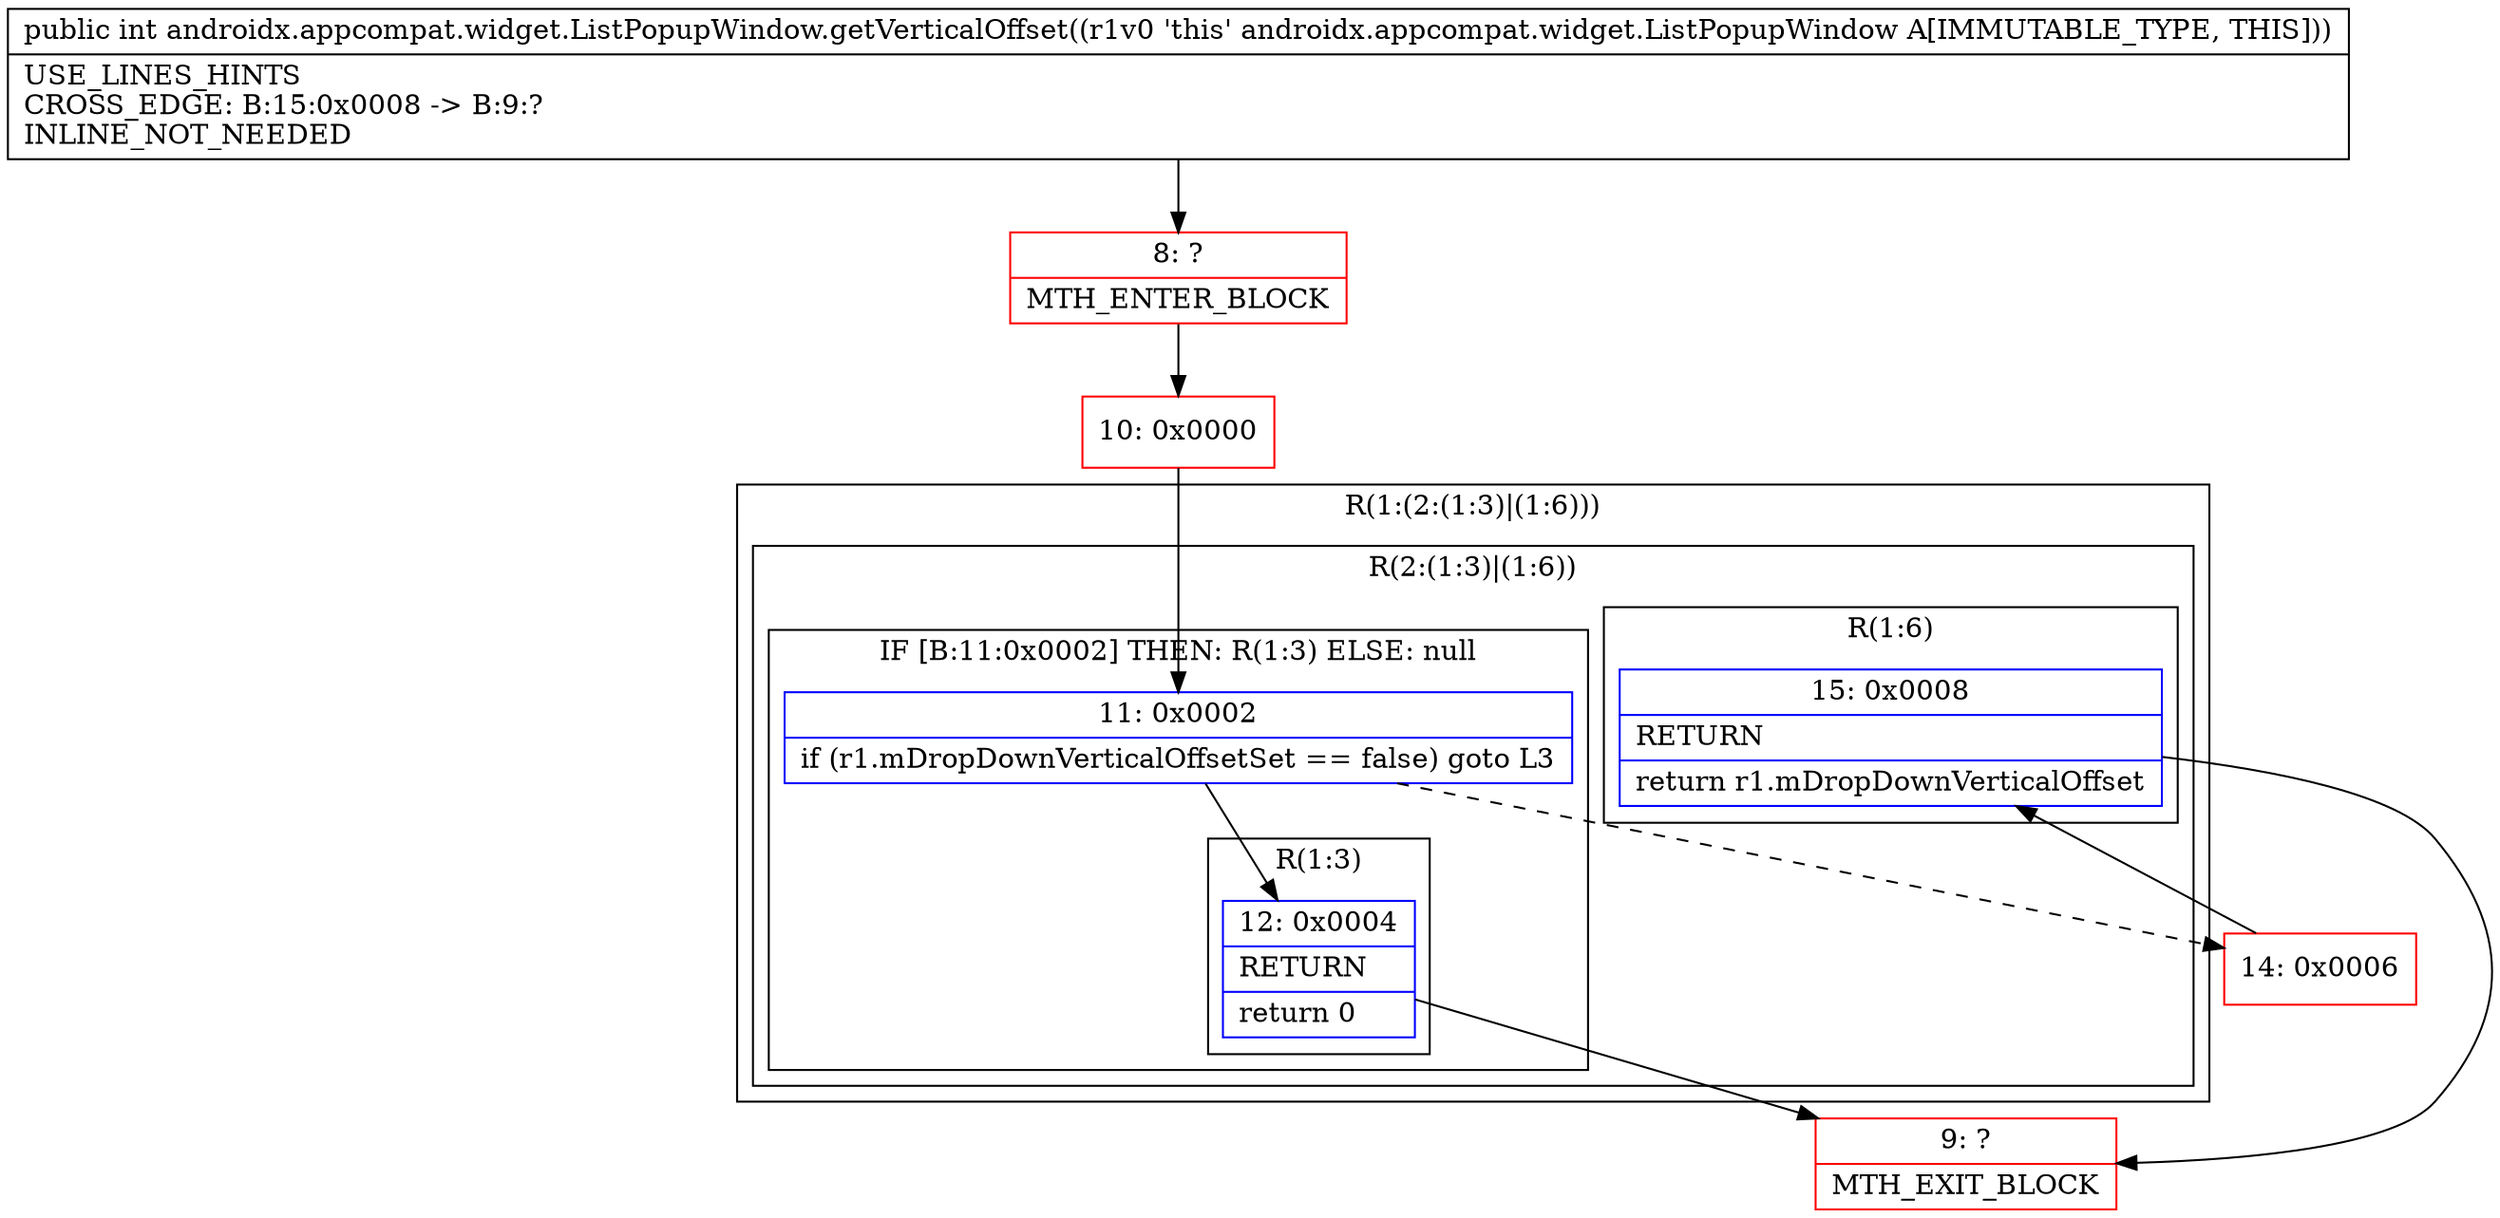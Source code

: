 digraph "CFG forandroidx.appcompat.widget.ListPopupWindow.getVerticalOffset()I" {
subgraph cluster_Region_906121226 {
label = "R(1:(2:(1:3)|(1:6)))";
node [shape=record,color=blue];
subgraph cluster_Region_281782128 {
label = "R(2:(1:3)|(1:6))";
node [shape=record,color=blue];
subgraph cluster_IfRegion_414705376 {
label = "IF [B:11:0x0002] THEN: R(1:3) ELSE: null";
node [shape=record,color=blue];
Node_11 [shape=record,label="{11\:\ 0x0002|if (r1.mDropDownVerticalOffsetSet == false) goto L3\l}"];
subgraph cluster_Region_806010838 {
label = "R(1:3)";
node [shape=record,color=blue];
Node_12 [shape=record,label="{12\:\ 0x0004|RETURN\l|return 0\l}"];
}
}
subgraph cluster_Region_338439133 {
label = "R(1:6)";
node [shape=record,color=blue];
Node_15 [shape=record,label="{15\:\ 0x0008|RETURN\l|return r1.mDropDownVerticalOffset\l}"];
}
}
}
Node_8 [shape=record,color=red,label="{8\:\ ?|MTH_ENTER_BLOCK\l}"];
Node_10 [shape=record,color=red,label="{10\:\ 0x0000}"];
Node_9 [shape=record,color=red,label="{9\:\ ?|MTH_EXIT_BLOCK\l}"];
Node_14 [shape=record,color=red,label="{14\:\ 0x0006}"];
MethodNode[shape=record,label="{public int androidx.appcompat.widget.ListPopupWindow.getVerticalOffset((r1v0 'this' androidx.appcompat.widget.ListPopupWindow A[IMMUTABLE_TYPE, THIS]))  | USE_LINES_HINTS\lCROSS_EDGE: B:15:0x0008 \-\> B:9:?\lINLINE_NOT_NEEDED\l}"];
MethodNode -> Node_8;Node_11 -> Node_12;
Node_11 -> Node_14[style=dashed];
Node_12 -> Node_9;
Node_15 -> Node_9;
Node_8 -> Node_10;
Node_10 -> Node_11;
Node_14 -> Node_15;
}

